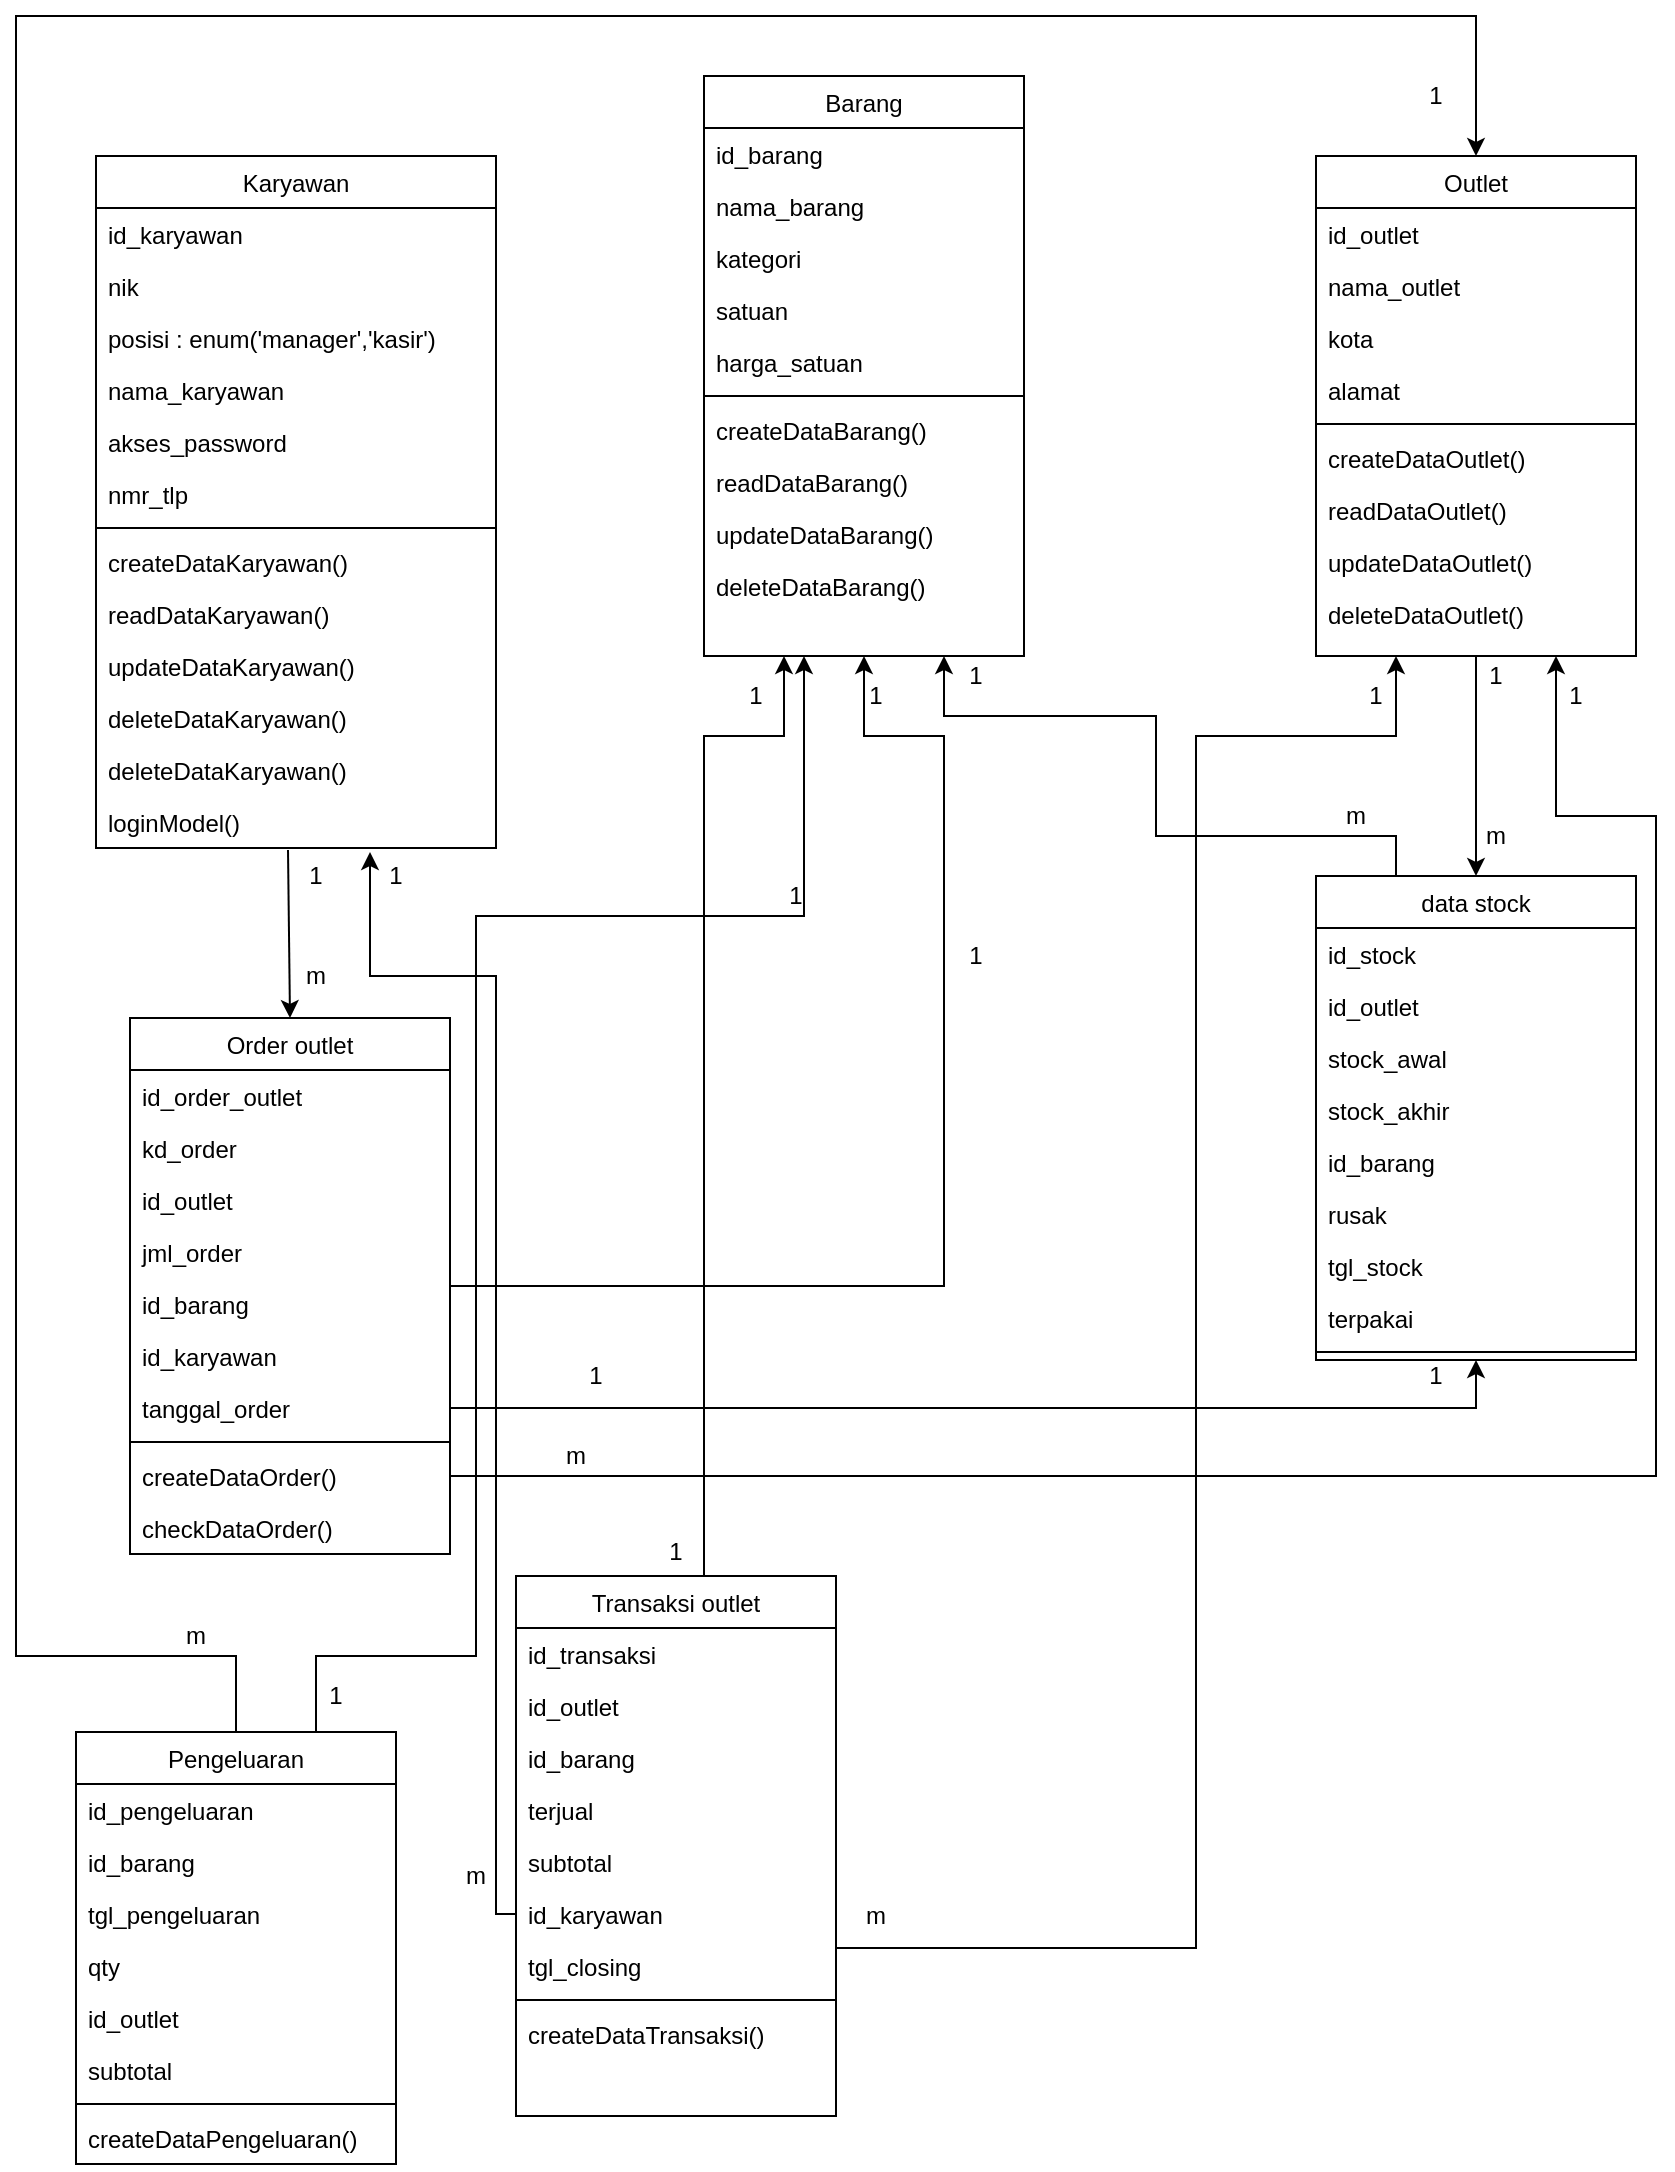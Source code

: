<mxfile version="12.8.5" type="github">
  <diagram id="C5RBs43oDa-KdzZeNtuy" name="Page-1">
    <mxGraphModel dx="1695" dy="1559" grid="1" gridSize="10" guides="1" tooltips="1" connect="1" arrows="1" fold="1" page="1" pageScale="1" pageWidth="827" pageHeight="1169" math="0" shadow="0">
      <root>
        <mxCell id="WIyWlLk6GJQsqaUBKTNV-0" />
        <mxCell id="WIyWlLk6GJQsqaUBKTNV-1" parent="WIyWlLk6GJQsqaUBKTNV-0" />
        <mxCell id="IJOjVhitaZicLHkVx654-0" style="edgeStyle=orthogonalEdgeStyle;rounded=0;orthogonalLoop=1;jettySize=auto;html=1;entryX=0.75;entryY=1;entryDx=0;entryDy=0;exitX=0.25;exitY=0;exitDx=0;exitDy=0;" parent="WIyWlLk6GJQsqaUBKTNV-1" source="zkfFHV4jXpPFQw0GAbJ--17" target="grvFEVyKUdG-fyw-7C89-32" edge="1">
          <mxGeometry relative="1" as="geometry">
            <Array as="points">
              <mxPoint x="680" y="250" />
              <mxPoint x="560" y="250" />
              <mxPoint x="560" y="190" />
              <mxPoint x="454" y="190" />
            </Array>
          </mxGeometry>
        </mxCell>
        <mxCell id="zkfFHV4jXpPFQw0GAbJ--17" value="data stock" style="swimlane;fontStyle=0;align=center;verticalAlign=top;childLayout=stackLayout;horizontal=1;startSize=26;horizontalStack=0;resizeParent=1;resizeLast=0;collapsible=1;marginBottom=0;rounded=0;shadow=0;strokeWidth=1;" parent="WIyWlLk6GJQsqaUBKTNV-1" vertex="1">
          <mxGeometry x="640" y="270" width="160" height="242" as="geometry">
            <mxRectangle x="550" y="140" width="160" height="26" as="alternateBounds" />
          </mxGeometry>
        </mxCell>
        <mxCell id="zkfFHV4jXpPFQw0GAbJ--18" value="id_stock" style="text;align=left;verticalAlign=top;spacingLeft=4;spacingRight=4;overflow=hidden;rotatable=0;points=[[0,0.5],[1,0.5]];portConstraint=eastwest;" parent="zkfFHV4jXpPFQw0GAbJ--17" vertex="1">
          <mxGeometry y="26" width="160" height="26" as="geometry" />
        </mxCell>
        <mxCell id="zkfFHV4jXpPFQw0GAbJ--19" value="id_outlet" style="text;align=left;verticalAlign=top;spacingLeft=4;spacingRight=4;overflow=hidden;rotatable=0;points=[[0,0.5],[1,0.5]];portConstraint=eastwest;rounded=0;shadow=0;html=0;" parent="zkfFHV4jXpPFQw0GAbJ--17" vertex="1">
          <mxGeometry y="52" width="160" height="26" as="geometry" />
        </mxCell>
        <mxCell id="zkfFHV4jXpPFQw0GAbJ--20" value="stock_awal" style="text;align=left;verticalAlign=top;spacingLeft=4;spacingRight=4;overflow=hidden;rotatable=0;points=[[0,0.5],[1,0.5]];portConstraint=eastwest;rounded=0;shadow=0;html=0;" parent="zkfFHV4jXpPFQw0GAbJ--17" vertex="1">
          <mxGeometry y="78" width="160" height="26" as="geometry" />
        </mxCell>
        <mxCell id="zkfFHV4jXpPFQw0GAbJ--21" value="stock_akhir" style="text;align=left;verticalAlign=top;spacingLeft=4;spacingRight=4;overflow=hidden;rotatable=0;points=[[0,0.5],[1,0.5]];portConstraint=eastwest;rounded=0;shadow=0;html=0;" parent="zkfFHV4jXpPFQw0GAbJ--17" vertex="1">
          <mxGeometry y="104" width="160" height="26" as="geometry" />
        </mxCell>
        <mxCell id="YpwsWy3LKXdXCEurPdYx-13" value="id_barang" style="text;align=left;verticalAlign=top;spacingLeft=4;spacingRight=4;overflow=hidden;rotatable=0;points=[[0,0.5],[1,0.5]];portConstraint=eastwest;rounded=0;shadow=0;html=0;" vertex="1" parent="zkfFHV4jXpPFQw0GAbJ--17">
          <mxGeometry y="130" width="160" height="26" as="geometry" />
        </mxCell>
        <mxCell id="zkfFHV4jXpPFQw0GAbJ--22" value="rusak" style="text;align=left;verticalAlign=top;spacingLeft=4;spacingRight=4;overflow=hidden;rotatable=0;points=[[0,0.5],[1,0.5]];portConstraint=eastwest;rounded=0;shadow=0;html=0;" parent="zkfFHV4jXpPFQw0GAbJ--17" vertex="1">
          <mxGeometry y="156" width="160" height="26" as="geometry" />
        </mxCell>
        <mxCell id="YpwsWy3LKXdXCEurPdYx-15" value="tgl_stock" style="text;align=left;verticalAlign=top;spacingLeft=4;spacingRight=4;overflow=hidden;rotatable=0;points=[[0,0.5],[1,0.5]];portConstraint=eastwest;rounded=0;shadow=0;html=0;" vertex="1" parent="zkfFHV4jXpPFQw0GAbJ--17">
          <mxGeometry y="182" width="160" height="26" as="geometry" />
        </mxCell>
        <mxCell id="YpwsWy3LKXdXCEurPdYx-14" value="terpakai" style="text;align=left;verticalAlign=top;spacingLeft=4;spacingRight=4;overflow=hidden;rotatable=0;points=[[0,0.5],[1,0.5]];portConstraint=eastwest;rounded=0;shadow=0;html=0;" vertex="1" parent="zkfFHV4jXpPFQw0GAbJ--17">
          <mxGeometry y="208" width="160" height="26" as="geometry" />
        </mxCell>
        <mxCell id="zkfFHV4jXpPFQw0GAbJ--23" value="" style="line;html=1;strokeWidth=1;align=left;verticalAlign=middle;spacingTop=-1;spacingLeft=3;spacingRight=3;rotatable=0;labelPosition=right;points=[];portConstraint=eastwest;" parent="zkfFHV4jXpPFQw0GAbJ--17" vertex="1">
          <mxGeometry y="234" width="160" height="8" as="geometry" />
        </mxCell>
        <mxCell id="grvFEVyKUdG-fyw-7C89-42" style="edgeStyle=orthogonalEdgeStyle;rounded=0;orthogonalLoop=1;jettySize=auto;html=1;entryX=0.5;entryY=0;entryDx=0;entryDy=0;" parent="WIyWlLk6GJQsqaUBKTNV-1" source="grvFEVyKUdG-fyw-7C89-0" target="zkfFHV4jXpPFQw0GAbJ--17" edge="1">
          <mxGeometry relative="1" as="geometry" />
        </mxCell>
        <mxCell id="grvFEVyKUdG-fyw-7C89-0" value="Outlet" style="swimlane;fontStyle=0;align=center;verticalAlign=top;childLayout=stackLayout;horizontal=1;startSize=26;horizontalStack=0;resizeParent=1;resizeLast=0;collapsible=1;marginBottom=0;rounded=0;shadow=0;strokeWidth=1;" parent="WIyWlLk6GJQsqaUBKTNV-1" vertex="1">
          <mxGeometry x="640" y="-90" width="160" height="250" as="geometry">
            <mxRectangle x="550" y="140" width="160" height="26" as="alternateBounds" />
          </mxGeometry>
        </mxCell>
        <mxCell id="grvFEVyKUdG-fyw-7C89-1" value="id_outlet" style="text;align=left;verticalAlign=top;spacingLeft=4;spacingRight=4;overflow=hidden;rotatable=0;points=[[0,0.5],[1,0.5]];portConstraint=eastwest;" parent="grvFEVyKUdG-fyw-7C89-0" vertex="1">
          <mxGeometry y="26" width="160" height="26" as="geometry" />
        </mxCell>
        <mxCell id="grvFEVyKUdG-fyw-7C89-2" value="nama_outlet" style="text;align=left;verticalAlign=top;spacingLeft=4;spacingRight=4;overflow=hidden;rotatable=0;points=[[0,0.5],[1,0.5]];portConstraint=eastwest;rounded=0;shadow=0;html=0;" parent="grvFEVyKUdG-fyw-7C89-0" vertex="1">
          <mxGeometry y="52" width="160" height="26" as="geometry" />
        </mxCell>
        <mxCell id="grvFEVyKUdG-fyw-7C89-3" value="kota" style="text;align=left;verticalAlign=top;spacingLeft=4;spacingRight=4;overflow=hidden;rotatable=0;points=[[0,0.5],[1,0.5]];portConstraint=eastwest;rounded=0;shadow=0;html=0;" parent="grvFEVyKUdG-fyw-7C89-0" vertex="1">
          <mxGeometry y="78" width="160" height="26" as="geometry" />
        </mxCell>
        <mxCell id="grvFEVyKUdG-fyw-7C89-4" value="alamat" style="text;align=left;verticalAlign=top;spacingLeft=4;spacingRight=4;overflow=hidden;rotatable=0;points=[[0,0.5],[1,0.5]];portConstraint=eastwest;rounded=0;shadow=0;html=0;" parent="grvFEVyKUdG-fyw-7C89-0" vertex="1">
          <mxGeometry y="104" width="160" height="26" as="geometry" />
        </mxCell>
        <mxCell id="grvFEVyKUdG-fyw-7C89-6" value="" style="line;html=1;strokeWidth=1;align=left;verticalAlign=middle;spacingTop=-1;spacingLeft=3;spacingRight=3;rotatable=0;labelPosition=right;points=[];portConstraint=eastwest;" parent="grvFEVyKUdG-fyw-7C89-0" vertex="1">
          <mxGeometry y="130" width="160" height="8" as="geometry" />
        </mxCell>
        <mxCell id="grvFEVyKUdG-fyw-7C89-7" value="createDataOutlet()" style="text;align=left;verticalAlign=top;spacingLeft=4;spacingRight=4;overflow=hidden;rotatable=0;points=[[0,0.5],[1,0.5]];portConstraint=eastwest;" parent="grvFEVyKUdG-fyw-7C89-0" vertex="1">
          <mxGeometry y="138" width="160" height="26" as="geometry" />
        </mxCell>
        <mxCell id="grvFEVyKUdG-fyw-7C89-30" value="readDataOutlet()" style="text;align=left;verticalAlign=top;spacingLeft=4;spacingRight=4;overflow=hidden;rotatable=0;points=[[0,0.5],[1,0.5]];portConstraint=eastwest;" parent="grvFEVyKUdG-fyw-7C89-0" vertex="1">
          <mxGeometry y="164" width="160" height="26" as="geometry" />
        </mxCell>
        <mxCell id="grvFEVyKUdG-fyw-7C89-8" value="updateDataOutlet()" style="text;align=left;verticalAlign=top;spacingLeft=4;spacingRight=4;overflow=hidden;rotatable=0;points=[[0,0.5],[1,0.5]];portConstraint=eastwest;" parent="grvFEVyKUdG-fyw-7C89-0" vertex="1">
          <mxGeometry y="190" width="160" height="26" as="geometry" />
        </mxCell>
        <mxCell id="grvFEVyKUdG-fyw-7C89-31" value="deleteDataOutlet()" style="text;align=left;verticalAlign=top;spacingLeft=4;spacingRight=4;overflow=hidden;rotatable=0;points=[[0,0.5],[1,0.5]];portConstraint=eastwest;" parent="grvFEVyKUdG-fyw-7C89-0" vertex="1">
          <mxGeometry y="216" width="160" height="26" as="geometry" />
        </mxCell>
        <mxCell id="grvFEVyKUdG-fyw-7C89-87" style="edgeStyle=orthogonalEdgeStyle;rounded=0;orthogonalLoop=1;jettySize=auto;html=1;entryX=0.5;entryY=1;entryDx=0;entryDy=0;" parent="WIyWlLk6GJQsqaUBKTNV-1" source="grvFEVyKUdG-fyw-7C89-9" target="grvFEVyKUdG-fyw-7C89-32" edge="1">
          <mxGeometry relative="1" as="geometry">
            <Array as="points">
              <mxPoint x="454" y="200" />
              <mxPoint x="414" y="200" />
            </Array>
          </mxGeometry>
        </mxCell>
        <mxCell id="hx7mSB9TdaIhevS4iaf8-12" style="edgeStyle=orthogonalEdgeStyle;rounded=0;orthogonalLoop=1;jettySize=auto;html=1;entryX=0.75;entryY=1;entryDx=0;entryDy=0;" parent="WIyWlLk6GJQsqaUBKTNV-1" source="grvFEVyKUdG-fyw-7C89-9" target="grvFEVyKUdG-fyw-7C89-0" edge="1">
          <mxGeometry relative="1" as="geometry">
            <Array as="points">
              <mxPoint x="810" y="570" />
              <mxPoint x="810" y="240" />
              <mxPoint x="760" y="240" />
            </Array>
          </mxGeometry>
        </mxCell>
        <mxCell id="grvFEVyKUdG-fyw-7C89-32" value="Barang" style="swimlane;fontStyle=0;align=center;verticalAlign=top;childLayout=stackLayout;horizontal=1;startSize=26;horizontalStack=0;resizeParent=1;resizeLast=0;collapsible=1;marginBottom=0;rounded=0;shadow=0;strokeWidth=1;" parent="WIyWlLk6GJQsqaUBKTNV-1" vertex="1">
          <mxGeometry x="334" y="-130" width="160" height="290" as="geometry">
            <mxRectangle x="550" y="140" width="160" height="26" as="alternateBounds" />
          </mxGeometry>
        </mxCell>
        <mxCell id="grvFEVyKUdG-fyw-7C89-33" value="id_barang" style="text;align=left;verticalAlign=top;spacingLeft=4;spacingRight=4;overflow=hidden;rotatable=0;points=[[0,0.5],[1,0.5]];portConstraint=eastwest;" parent="grvFEVyKUdG-fyw-7C89-32" vertex="1">
          <mxGeometry y="26" width="160" height="26" as="geometry" />
        </mxCell>
        <mxCell id="grvFEVyKUdG-fyw-7C89-34" value="nama_barang" style="text;align=left;verticalAlign=top;spacingLeft=4;spacingRight=4;overflow=hidden;rotatable=0;points=[[0,0.5],[1,0.5]];portConstraint=eastwest;rounded=0;shadow=0;html=0;" parent="grvFEVyKUdG-fyw-7C89-32" vertex="1">
          <mxGeometry y="52" width="160" height="26" as="geometry" />
        </mxCell>
        <mxCell id="grvFEVyKUdG-fyw-7C89-35" value="kategori" style="text;align=left;verticalAlign=top;spacingLeft=4;spacingRight=4;overflow=hidden;rotatable=0;points=[[0,0.5],[1,0.5]];portConstraint=eastwest;rounded=0;shadow=0;html=0;" parent="grvFEVyKUdG-fyw-7C89-32" vertex="1">
          <mxGeometry y="78" width="160" height="26" as="geometry" />
        </mxCell>
        <mxCell id="YpwsWy3LKXdXCEurPdYx-0" value="satuan" style="text;align=left;verticalAlign=top;spacingLeft=4;spacingRight=4;overflow=hidden;rotatable=0;points=[[0,0.5],[1,0.5]];portConstraint=eastwest;rounded=0;shadow=0;html=0;" vertex="1" parent="grvFEVyKUdG-fyw-7C89-32">
          <mxGeometry y="104" width="160" height="26" as="geometry" />
        </mxCell>
        <mxCell id="grvFEVyKUdG-fyw-7C89-36" value="harga_satuan" style="text;align=left;verticalAlign=top;spacingLeft=4;spacingRight=4;overflow=hidden;rotatable=0;points=[[0,0.5],[1,0.5]];portConstraint=eastwest;rounded=0;shadow=0;html=0;" parent="grvFEVyKUdG-fyw-7C89-32" vertex="1">
          <mxGeometry y="130" width="160" height="26" as="geometry" />
        </mxCell>
        <mxCell id="grvFEVyKUdG-fyw-7C89-37" value="" style="line;html=1;strokeWidth=1;align=left;verticalAlign=middle;spacingTop=-1;spacingLeft=3;spacingRight=3;rotatable=0;labelPosition=right;points=[];portConstraint=eastwest;" parent="grvFEVyKUdG-fyw-7C89-32" vertex="1">
          <mxGeometry y="156" width="160" height="8" as="geometry" />
        </mxCell>
        <mxCell id="grvFEVyKUdG-fyw-7C89-38" value="createDataBarang()" style="text;align=left;verticalAlign=top;spacingLeft=4;spacingRight=4;overflow=hidden;rotatable=0;points=[[0,0.5],[1,0.5]];portConstraint=eastwest;" parent="grvFEVyKUdG-fyw-7C89-32" vertex="1">
          <mxGeometry y="164" width="160" height="26" as="geometry" />
        </mxCell>
        <mxCell id="grvFEVyKUdG-fyw-7C89-39" value="readDataBarang()" style="text;align=left;verticalAlign=top;spacingLeft=4;spacingRight=4;overflow=hidden;rotatable=0;points=[[0,0.5],[1,0.5]];portConstraint=eastwest;" parent="grvFEVyKUdG-fyw-7C89-32" vertex="1">
          <mxGeometry y="190" width="160" height="26" as="geometry" />
        </mxCell>
        <mxCell id="grvFEVyKUdG-fyw-7C89-40" value="updateDataBarang()" style="text;align=left;verticalAlign=top;spacingLeft=4;spacingRight=4;overflow=hidden;rotatable=0;points=[[0,0.5],[1,0.5]];portConstraint=eastwest;" parent="grvFEVyKUdG-fyw-7C89-32" vertex="1">
          <mxGeometry y="216" width="160" height="26" as="geometry" />
        </mxCell>
        <mxCell id="grvFEVyKUdG-fyw-7C89-41" value="deleteDataBarang()" style="text;align=left;verticalAlign=top;spacingLeft=4;spacingRight=4;overflow=hidden;rotatable=0;points=[[0,0.5],[1,0.5]];portConstraint=eastwest;" parent="grvFEVyKUdG-fyw-7C89-32" vertex="1">
          <mxGeometry y="242" width="160" height="26" as="geometry" />
        </mxCell>
        <mxCell id="grvFEVyKUdG-fyw-7C89-72" style="edgeStyle=orthogonalEdgeStyle;rounded=0;orthogonalLoop=1;jettySize=auto;html=1;entryX=0.25;entryY=1;entryDx=0;entryDy=0;" parent="WIyWlLk6GJQsqaUBKTNV-1" source="grvFEVyKUdG-fyw-7C89-43" target="grvFEVyKUdG-fyw-7C89-32" edge="1">
          <mxGeometry relative="1" as="geometry">
            <Array as="points">
              <mxPoint x="334" y="200" />
              <mxPoint x="374" y="200" />
            </Array>
          </mxGeometry>
        </mxCell>
        <mxCell id="grvFEVyKUdG-fyw-7C89-73" style="edgeStyle=orthogonalEdgeStyle;rounded=0;orthogonalLoop=1;jettySize=auto;html=1;entryX=0.25;entryY=1;entryDx=0;entryDy=0;" parent="WIyWlLk6GJQsqaUBKTNV-1" source="grvFEVyKUdG-fyw-7C89-43" target="grvFEVyKUdG-fyw-7C89-0" edge="1">
          <mxGeometry relative="1" as="geometry">
            <Array as="points">
              <mxPoint x="580" y="806" />
              <mxPoint x="580" y="200" />
              <mxPoint x="680" y="200" />
            </Array>
          </mxGeometry>
        </mxCell>
        <mxCell id="grvFEVyKUdG-fyw-7C89-43" value="Transaksi outlet" style="swimlane;fontStyle=0;align=center;verticalAlign=top;childLayout=stackLayout;horizontal=1;startSize=26;horizontalStack=0;resizeParent=1;resizeLast=0;collapsible=1;marginBottom=0;rounded=0;shadow=0;strokeWidth=1;" parent="WIyWlLk6GJQsqaUBKTNV-1" vertex="1">
          <mxGeometry x="240" y="620" width="160" height="270" as="geometry">
            <mxRectangle x="550" y="140" width="160" height="26" as="alternateBounds" />
          </mxGeometry>
        </mxCell>
        <mxCell id="grvFEVyKUdG-fyw-7C89-44" value="id_transaksi" style="text;align=left;verticalAlign=top;spacingLeft=4;spacingRight=4;overflow=hidden;rotatable=0;points=[[0,0.5],[1,0.5]];portConstraint=eastwest;" parent="grvFEVyKUdG-fyw-7C89-43" vertex="1">
          <mxGeometry y="26" width="160" height="26" as="geometry" />
        </mxCell>
        <mxCell id="grvFEVyKUdG-fyw-7C89-45" value="id_outlet" style="text;align=left;verticalAlign=top;spacingLeft=4;spacingRight=4;overflow=hidden;rotatable=0;points=[[0,0.5],[1,0.5]];portConstraint=eastwest;rounded=0;shadow=0;html=0;" parent="grvFEVyKUdG-fyw-7C89-43" vertex="1">
          <mxGeometry y="52" width="160" height="26" as="geometry" />
        </mxCell>
        <mxCell id="grvFEVyKUdG-fyw-7C89-53" value="id_barang" style="text;align=left;verticalAlign=top;spacingLeft=4;spacingRight=4;overflow=hidden;rotatable=0;points=[[0,0.5],[1,0.5]];portConstraint=eastwest;rounded=0;shadow=0;html=0;" parent="grvFEVyKUdG-fyw-7C89-43" vertex="1">
          <mxGeometry y="78" width="160" height="26" as="geometry" />
        </mxCell>
        <mxCell id="grvFEVyKUdG-fyw-7C89-54" value="terjual" style="text;align=left;verticalAlign=top;spacingLeft=4;spacingRight=4;overflow=hidden;rotatable=0;points=[[0,0.5],[1,0.5]];portConstraint=eastwest;rounded=0;shadow=0;html=0;" parent="grvFEVyKUdG-fyw-7C89-43" vertex="1">
          <mxGeometry y="104" width="160" height="26" as="geometry" />
        </mxCell>
        <mxCell id="grvFEVyKUdG-fyw-7C89-57" value="subtotal" style="text;align=left;verticalAlign=top;spacingLeft=4;spacingRight=4;overflow=hidden;rotatable=0;points=[[0,0.5],[1,0.5]];portConstraint=eastwest;rounded=0;shadow=0;html=0;" parent="grvFEVyKUdG-fyw-7C89-43" vertex="1">
          <mxGeometry y="130" width="160" height="26" as="geometry" />
        </mxCell>
        <mxCell id="YpwsWy3LKXdXCEurPdYx-5" value="id_karyawan" style="text;align=left;verticalAlign=top;spacingLeft=4;spacingRight=4;overflow=hidden;rotatable=0;points=[[0,0.5],[1,0.5]];portConstraint=eastwest;rounded=0;shadow=0;html=0;" vertex="1" parent="grvFEVyKUdG-fyw-7C89-43">
          <mxGeometry y="156" width="160" height="26" as="geometry" />
        </mxCell>
        <mxCell id="grvFEVyKUdG-fyw-7C89-55" value="tgl_closing" style="text;align=left;verticalAlign=top;spacingLeft=4;spacingRight=4;overflow=hidden;rotatable=0;points=[[0,0.5],[1,0.5]];portConstraint=eastwest;rounded=0;shadow=0;html=0;" parent="grvFEVyKUdG-fyw-7C89-43" vertex="1">
          <mxGeometry y="182" width="160" height="26" as="geometry" />
        </mxCell>
        <mxCell id="grvFEVyKUdG-fyw-7C89-48" value="" style="line;html=1;strokeWidth=1;align=left;verticalAlign=middle;spacingTop=-1;spacingLeft=3;spacingRight=3;rotatable=0;labelPosition=right;points=[];portConstraint=eastwest;" parent="grvFEVyKUdG-fyw-7C89-43" vertex="1">
          <mxGeometry y="208" width="160" height="8" as="geometry" />
        </mxCell>
        <mxCell id="grvFEVyKUdG-fyw-7C89-49" value="createDataTransaksi()" style="text;align=left;verticalAlign=top;spacingLeft=4;spacingRight=4;overflow=hidden;rotatable=0;points=[[0,0.5],[1,0.5]];portConstraint=eastwest;" parent="grvFEVyKUdG-fyw-7C89-43" vertex="1">
          <mxGeometry y="216" width="160" height="26" as="geometry" />
        </mxCell>
        <mxCell id="grvFEVyKUdG-fyw-7C89-86" style="rounded=0;orthogonalLoop=1;jettySize=auto;html=1;exitX=0.49;exitY=1.038;exitDx=0;exitDy=0;exitPerimeter=0;entryX=0.5;entryY=0;entryDx=0;entryDy=0;" parent="WIyWlLk6GJQsqaUBKTNV-1" edge="1">
          <mxGeometry relative="1" as="geometry">
            <mxPoint x="127" y="341" as="targetPoint" />
            <mxPoint x="126" y="256.988" as="sourcePoint" />
          </mxGeometry>
        </mxCell>
        <mxCell id="grvFEVyKUdG-fyw-7C89-58" value="Karyawan" style="swimlane;fontStyle=0;align=center;verticalAlign=top;childLayout=stackLayout;horizontal=1;startSize=26;horizontalStack=0;resizeParent=1;resizeLast=0;collapsible=1;marginBottom=0;rounded=0;shadow=0;strokeWidth=1;" parent="WIyWlLk6GJQsqaUBKTNV-1" vertex="1">
          <mxGeometry x="30" y="-90" width="200" height="346" as="geometry">
            <mxRectangle x="550" y="140" width="160" height="26" as="alternateBounds" />
          </mxGeometry>
        </mxCell>
        <mxCell id="grvFEVyKUdG-fyw-7C89-59" value="id_karyawan" style="text;align=left;verticalAlign=top;spacingLeft=4;spacingRight=4;overflow=hidden;rotatable=0;points=[[0,0.5],[1,0.5]];portConstraint=eastwest;" parent="grvFEVyKUdG-fyw-7C89-58" vertex="1">
          <mxGeometry y="26" width="200" height="26" as="geometry" />
        </mxCell>
        <mxCell id="grvFEVyKUdG-fyw-7C89-60" value="nik" style="text;align=left;verticalAlign=top;spacingLeft=4;spacingRight=4;overflow=hidden;rotatable=0;points=[[0,0.5],[1,0.5]];portConstraint=eastwest;rounded=0;shadow=0;html=0;" parent="grvFEVyKUdG-fyw-7C89-58" vertex="1">
          <mxGeometry y="52" width="200" height="26" as="geometry" />
        </mxCell>
        <mxCell id="grvFEVyKUdG-fyw-7C89-61" value="posisi : enum(&#39;manager&#39;,&#39;kasir&#39;)" style="text;align=left;verticalAlign=top;spacingLeft=4;spacingRight=4;overflow=hidden;rotatable=0;points=[[0,0.5],[1,0.5]];portConstraint=eastwest;rounded=0;shadow=0;html=0;" parent="grvFEVyKUdG-fyw-7C89-58" vertex="1">
          <mxGeometry y="78" width="200" height="26" as="geometry" />
        </mxCell>
        <mxCell id="grvFEVyKUdG-fyw-7C89-69" value="nama_karyawan" style="text;align=left;verticalAlign=top;spacingLeft=4;spacingRight=4;overflow=hidden;rotatable=0;points=[[0,0.5],[1,0.5]];portConstraint=eastwest;rounded=0;shadow=0;html=0;" parent="grvFEVyKUdG-fyw-7C89-58" vertex="1">
          <mxGeometry y="104" width="200" height="26" as="geometry" />
        </mxCell>
        <mxCell id="grvFEVyKUdG-fyw-7C89-68" value="akses_password" style="text;align=left;verticalAlign=top;spacingLeft=4;spacingRight=4;overflow=hidden;rotatable=0;points=[[0,0.5],[1,0.5]];portConstraint=eastwest;rounded=0;shadow=0;html=0;" parent="grvFEVyKUdG-fyw-7C89-58" vertex="1">
          <mxGeometry y="130" width="200" height="26" as="geometry" />
        </mxCell>
        <mxCell id="grvFEVyKUdG-fyw-7C89-62" value="nmr_tlp" style="text;align=left;verticalAlign=top;spacingLeft=4;spacingRight=4;overflow=hidden;rotatable=0;points=[[0,0.5],[1,0.5]];portConstraint=eastwest;rounded=0;shadow=0;html=0;" parent="grvFEVyKUdG-fyw-7C89-58" vertex="1">
          <mxGeometry y="156" width="200" height="26" as="geometry" />
        </mxCell>
        <mxCell id="grvFEVyKUdG-fyw-7C89-63" value="" style="line;html=1;strokeWidth=1;align=left;verticalAlign=middle;spacingTop=-1;spacingLeft=3;spacingRight=3;rotatable=0;labelPosition=right;points=[];portConstraint=eastwest;" parent="grvFEVyKUdG-fyw-7C89-58" vertex="1">
          <mxGeometry y="182" width="200" height="8" as="geometry" />
        </mxCell>
        <mxCell id="grvFEVyKUdG-fyw-7C89-64" value="createDataKaryawan()" style="text;align=left;verticalAlign=top;spacingLeft=4;spacingRight=4;overflow=hidden;rotatable=0;points=[[0,0.5],[1,0.5]];portConstraint=eastwest;" parent="grvFEVyKUdG-fyw-7C89-58" vertex="1">
          <mxGeometry y="190" width="200" height="26" as="geometry" />
        </mxCell>
        <mxCell id="grvFEVyKUdG-fyw-7C89-65" value="readDataKaryawan()" style="text;align=left;verticalAlign=top;spacingLeft=4;spacingRight=4;overflow=hidden;rotatable=0;points=[[0,0.5],[1,0.5]];portConstraint=eastwest;" parent="grvFEVyKUdG-fyw-7C89-58" vertex="1">
          <mxGeometry y="216" width="200" height="26" as="geometry" />
        </mxCell>
        <mxCell id="grvFEVyKUdG-fyw-7C89-66" value="updateDataKaryawan()" style="text;align=left;verticalAlign=top;spacingLeft=4;spacingRight=4;overflow=hidden;rotatable=0;points=[[0,0.5],[1,0.5]];portConstraint=eastwest;" parent="grvFEVyKUdG-fyw-7C89-58" vertex="1">
          <mxGeometry y="242" width="200" height="26" as="geometry" />
        </mxCell>
        <mxCell id="grvFEVyKUdG-fyw-7C89-70" value="deleteDataKaryawan()" style="text;align=left;verticalAlign=top;spacingLeft=4;spacingRight=4;overflow=hidden;rotatable=0;points=[[0,0.5],[1,0.5]];portConstraint=eastwest;" parent="grvFEVyKUdG-fyw-7C89-58" vertex="1">
          <mxGeometry y="268" width="200" height="26" as="geometry" />
        </mxCell>
        <mxCell id="grvFEVyKUdG-fyw-7C89-71" value="deleteDataKaryawan()" style="text;align=left;verticalAlign=top;spacingLeft=4;spacingRight=4;overflow=hidden;rotatable=0;points=[[0,0.5],[1,0.5]];portConstraint=eastwest;" parent="grvFEVyKUdG-fyw-7C89-58" vertex="1">
          <mxGeometry y="294" width="200" height="26" as="geometry" />
        </mxCell>
        <mxCell id="grvFEVyKUdG-fyw-7C89-67" value="loginModel()" style="text;align=left;verticalAlign=top;spacingLeft=4;spacingRight=4;overflow=hidden;rotatable=0;points=[[0,0.5],[1,0.5]];portConstraint=eastwest;" parent="grvFEVyKUdG-fyw-7C89-58" vertex="1">
          <mxGeometry y="320" width="200" height="26" as="geometry" />
        </mxCell>
        <mxCell id="grvFEVyKUdG-fyw-7C89-85" style="edgeStyle=orthogonalEdgeStyle;rounded=0;orthogonalLoop=1;jettySize=auto;html=1;entryX=0.5;entryY=0;entryDx=0;entryDy=0;exitX=0.5;exitY=0;exitDx=0;exitDy=0;endArrow=none;endFill=0;startArrow=classic;startFill=1;" parent="WIyWlLk6GJQsqaUBKTNV-1" source="grvFEVyKUdG-fyw-7C89-0" target="grvFEVyKUdG-fyw-7C89-74" edge="1">
          <mxGeometry relative="1" as="geometry">
            <mxPoint x="130" y="625" as="sourcePoint" />
            <Array as="points">
              <mxPoint x="720" y="-160" />
              <mxPoint x="-10" y="-160" />
              <mxPoint x="-10" y="660" />
              <mxPoint x="100" y="660" />
            </Array>
          </mxGeometry>
        </mxCell>
        <mxCell id="grvFEVyKUdG-fyw-7C89-74" value="Pengeluaran" style="swimlane;fontStyle=0;align=center;verticalAlign=top;childLayout=stackLayout;horizontal=1;startSize=26;horizontalStack=0;resizeParent=1;resizeLast=0;collapsible=1;marginBottom=0;rounded=0;shadow=0;strokeWidth=1;" parent="WIyWlLk6GJQsqaUBKTNV-1" vertex="1">
          <mxGeometry x="20" y="698" width="160" height="216" as="geometry">
            <mxRectangle x="130" y="380" width="160" height="26" as="alternateBounds" />
          </mxGeometry>
        </mxCell>
        <mxCell id="grvFEVyKUdG-fyw-7C89-75" value="id_pengeluaran" style="text;align=left;verticalAlign=top;spacingLeft=4;spacingRight=4;overflow=hidden;rotatable=0;points=[[0,0.5],[1,0.5]];portConstraint=eastwest;" parent="grvFEVyKUdG-fyw-7C89-74" vertex="1">
          <mxGeometry y="26" width="160" height="26" as="geometry" />
        </mxCell>
        <mxCell id="grvFEVyKUdG-fyw-7C89-76" value="id_barang" style="text;align=left;verticalAlign=top;spacingLeft=4;spacingRight=4;overflow=hidden;rotatable=0;points=[[0,0.5],[1,0.5]];portConstraint=eastwest;" parent="grvFEVyKUdG-fyw-7C89-74" vertex="1">
          <mxGeometry y="52" width="160" height="26" as="geometry" />
        </mxCell>
        <mxCell id="grvFEVyKUdG-fyw-7C89-77" value="tgl_pengeluaran" style="text;align=left;verticalAlign=top;spacingLeft=4;spacingRight=4;overflow=hidden;rotatable=0;points=[[0,0.5],[1,0.5]];portConstraint=eastwest;" parent="grvFEVyKUdG-fyw-7C89-74" vertex="1">
          <mxGeometry y="78" width="160" height="26" as="geometry" />
        </mxCell>
        <mxCell id="grvFEVyKUdG-fyw-7C89-78" value="qty" style="text;align=left;verticalAlign=top;spacingLeft=4;spacingRight=4;overflow=hidden;rotatable=0;points=[[0,0.5],[1,0.5]];portConstraint=eastwest;" parent="grvFEVyKUdG-fyw-7C89-74" vertex="1">
          <mxGeometry y="104" width="160" height="26" as="geometry" />
        </mxCell>
        <mxCell id="YpwsWy3LKXdXCEurPdYx-1" value="id_outlet" style="text;align=left;verticalAlign=top;spacingLeft=4;spacingRight=4;overflow=hidden;rotatable=0;points=[[0,0.5],[1,0.5]];portConstraint=eastwest;" vertex="1" parent="grvFEVyKUdG-fyw-7C89-74">
          <mxGeometry y="130" width="160" height="26" as="geometry" />
        </mxCell>
        <mxCell id="grvFEVyKUdG-fyw-7C89-79" value="subtotal" style="text;align=left;verticalAlign=top;spacingLeft=4;spacingRight=4;overflow=hidden;rotatable=0;points=[[0,0.5],[1,0.5]];portConstraint=eastwest;" parent="grvFEVyKUdG-fyw-7C89-74" vertex="1">
          <mxGeometry y="156" width="160" height="26" as="geometry" />
        </mxCell>
        <mxCell id="grvFEVyKUdG-fyw-7C89-82" value="" style="line;html=1;strokeWidth=1;align=left;verticalAlign=middle;spacingTop=-1;spacingLeft=3;spacingRight=3;rotatable=0;labelPosition=right;points=[];portConstraint=eastwest;" parent="grvFEVyKUdG-fyw-7C89-74" vertex="1">
          <mxGeometry y="182" width="160" height="8" as="geometry" />
        </mxCell>
        <mxCell id="grvFEVyKUdG-fyw-7C89-83" value="createDataPengeluaran()" style="text;align=left;verticalAlign=top;spacingLeft=4;spacingRight=4;overflow=hidden;rotatable=0;points=[[0,0.5],[1,0.5]];portConstraint=eastwest;fontStyle=0" parent="grvFEVyKUdG-fyw-7C89-74" vertex="1">
          <mxGeometry y="190" width="160" height="26" as="geometry" />
        </mxCell>
        <mxCell id="hx7mSB9TdaIhevS4iaf8-0" value="1" style="text;html=1;strokeColor=none;fillColor=none;align=center;verticalAlign=middle;whiteSpace=wrap;rounded=0;" parent="WIyWlLk6GJQsqaUBKTNV-1" vertex="1">
          <mxGeometry x="680" y="-130" width="40" height="20" as="geometry" />
        </mxCell>
        <mxCell id="hx7mSB9TdaIhevS4iaf8-1" value="m" style="text;html=1;strokeColor=none;fillColor=none;align=center;verticalAlign=middle;whiteSpace=wrap;rounded=0;" parent="WIyWlLk6GJQsqaUBKTNV-1" vertex="1">
          <mxGeometry x="60" y="640" width="40" height="20" as="geometry" />
        </mxCell>
        <mxCell id="hx7mSB9TdaIhevS4iaf8-2" value="1" style="text;html=1;strokeColor=none;fillColor=none;align=center;verticalAlign=middle;whiteSpace=wrap;rounded=0;" parent="WIyWlLk6GJQsqaUBKTNV-1" vertex="1">
          <mxGeometry x="300" y="598" width="40" height="20" as="geometry" />
        </mxCell>
        <mxCell id="hx7mSB9TdaIhevS4iaf8-3" value="1" style="text;html=1;strokeColor=none;fillColor=none;align=center;verticalAlign=middle;whiteSpace=wrap;rounded=0;" parent="WIyWlLk6GJQsqaUBKTNV-1" vertex="1">
          <mxGeometry x="340" y="170" width="40" height="20" as="geometry" />
        </mxCell>
        <mxCell id="hx7mSB9TdaIhevS4iaf8-4" value="1" style="text;html=1;strokeColor=none;fillColor=none;align=center;verticalAlign=middle;whiteSpace=wrap;rounded=0;" parent="WIyWlLk6GJQsqaUBKTNV-1" vertex="1">
          <mxGeometry x="120" y="260" width="40" height="20" as="geometry" />
        </mxCell>
        <mxCell id="hx7mSB9TdaIhevS4iaf8-5" value="m" style="text;html=1;strokeColor=none;fillColor=none;align=center;verticalAlign=middle;whiteSpace=wrap;rounded=0;" parent="WIyWlLk6GJQsqaUBKTNV-1" vertex="1">
          <mxGeometry x="120" y="310" width="40" height="20" as="geometry" />
        </mxCell>
        <mxCell id="hx7mSB9TdaIhevS4iaf8-6" value="1" style="text;html=1;strokeColor=none;fillColor=none;align=center;verticalAlign=middle;whiteSpace=wrap;rounded=0;" parent="WIyWlLk6GJQsqaUBKTNV-1" vertex="1">
          <mxGeometry x="450" y="300" width="40" height="20" as="geometry" />
        </mxCell>
        <mxCell id="hx7mSB9TdaIhevS4iaf8-7" value="1" style="text;html=1;strokeColor=none;fillColor=none;align=center;verticalAlign=middle;whiteSpace=wrap;rounded=0;" parent="WIyWlLk6GJQsqaUBKTNV-1" vertex="1">
          <mxGeometry x="400" y="170" width="40" height="20" as="geometry" />
        </mxCell>
        <mxCell id="hx7mSB9TdaIhevS4iaf8-8" value="1" style="text;html=1;strokeColor=none;fillColor=none;align=center;verticalAlign=middle;whiteSpace=wrap;rounded=0;" parent="WIyWlLk6GJQsqaUBKTNV-1" vertex="1">
          <mxGeometry x="450" y="160" width="40" height="20" as="geometry" />
        </mxCell>
        <mxCell id="hx7mSB9TdaIhevS4iaf8-9" value="m" style="text;html=1;strokeColor=none;fillColor=none;align=center;verticalAlign=middle;whiteSpace=wrap;rounded=0;" parent="WIyWlLk6GJQsqaUBKTNV-1" vertex="1">
          <mxGeometry x="640" y="230" width="40" height="20" as="geometry" />
        </mxCell>
        <mxCell id="hx7mSB9TdaIhevS4iaf8-10" value="1" style="text;html=1;strokeColor=none;fillColor=none;align=center;verticalAlign=middle;whiteSpace=wrap;rounded=0;" parent="WIyWlLk6GJQsqaUBKTNV-1" vertex="1">
          <mxGeometry x="650" y="170" width="40" height="20" as="geometry" />
        </mxCell>
        <mxCell id="hx7mSB9TdaIhevS4iaf8-11" value="m" style="text;html=1;strokeColor=none;fillColor=none;align=center;verticalAlign=middle;whiteSpace=wrap;rounded=0;" parent="WIyWlLk6GJQsqaUBKTNV-1" vertex="1">
          <mxGeometry x="400" y="780" width="40" height="20" as="geometry" />
        </mxCell>
        <mxCell id="hx7mSB9TdaIhevS4iaf8-13" value="1" style="text;html=1;strokeColor=none;fillColor=none;align=center;verticalAlign=middle;whiteSpace=wrap;rounded=0;" parent="WIyWlLk6GJQsqaUBKTNV-1" vertex="1">
          <mxGeometry x="750" y="170" width="40" height="20" as="geometry" />
        </mxCell>
        <mxCell id="hx7mSB9TdaIhevS4iaf8-14" value="m" style="text;html=1;strokeColor=none;fillColor=none;align=center;verticalAlign=middle;whiteSpace=wrap;rounded=0;" parent="WIyWlLk6GJQsqaUBKTNV-1" vertex="1">
          <mxGeometry x="250" y="550" width="40" height="20" as="geometry" />
        </mxCell>
        <mxCell id="hx7mSB9TdaIhevS4iaf8-15" value="m" style="text;html=1;strokeColor=none;fillColor=none;align=center;verticalAlign=middle;whiteSpace=wrap;rounded=0;" parent="WIyWlLk6GJQsqaUBKTNV-1" vertex="1">
          <mxGeometry x="710" y="240" width="40" height="20" as="geometry" />
        </mxCell>
        <mxCell id="hx7mSB9TdaIhevS4iaf8-16" value="1" style="text;html=1;strokeColor=none;fillColor=none;align=center;verticalAlign=middle;whiteSpace=wrap;rounded=0;" parent="WIyWlLk6GJQsqaUBKTNV-1" vertex="1">
          <mxGeometry x="710" y="160" width="40" height="20" as="geometry" />
        </mxCell>
        <mxCell id="grvFEVyKUdG-fyw-7C89-9" value="Order outlet" style="swimlane;fontStyle=0;align=center;verticalAlign=top;childLayout=stackLayout;horizontal=1;startSize=26;horizontalStack=0;resizeParent=1;resizeLast=0;collapsible=1;marginBottom=0;rounded=0;shadow=0;strokeWidth=1;" parent="WIyWlLk6GJQsqaUBKTNV-1" vertex="1">
          <mxGeometry x="47" y="341" width="160" height="268" as="geometry">
            <mxRectangle x="130" y="380" width="160" height="26" as="alternateBounds" />
          </mxGeometry>
        </mxCell>
        <mxCell id="grvFEVyKUdG-fyw-7C89-10" value="id_order_outlet" style="text;align=left;verticalAlign=top;spacingLeft=4;spacingRight=4;overflow=hidden;rotatable=0;points=[[0,0.5],[1,0.5]];portConstraint=eastwest;" parent="grvFEVyKUdG-fyw-7C89-9" vertex="1">
          <mxGeometry y="26" width="160" height="26" as="geometry" />
        </mxCell>
        <mxCell id="grvFEVyKUdG-fyw-7C89-28" value="kd_order" style="text;align=left;verticalAlign=top;spacingLeft=4;spacingRight=4;overflow=hidden;rotatable=0;points=[[0,0.5],[1,0.5]];portConstraint=eastwest;" parent="grvFEVyKUdG-fyw-7C89-9" vertex="1">
          <mxGeometry y="52" width="160" height="26" as="geometry" />
        </mxCell>
        <mxCell id="grvFEVyKUdG-fyw-7C89-24" value="id_outlet" style="text;align=left;verticalAlign=top;spacingLeft=4;spacingRight=4;overflow=hidden;rotatable=0;points=[[0,0.5],[1,0.5]];portConstraint=eastwest;" parent="grvFEVyKUdG-fyw-7C89-9" vertex="1">
          <mxGeometry y="78" width="160" height="26" as="geometry" />
        </mxCell>
        <mxCell id="grvFEVyKUdG-fyw-7C89-25" value="jml_order" style="text;align=left;verticalAlign=top;spacingLeft=4;spacingRight=4;overflow=hidden;rotatable=0;points=[[0,0.5],[1,0.5]];portConstraint=eastwest;" parent="grvFEVyKUdG-fyw-7C89-9" vertex="1">
          <mxGeometry y="104" width="160" height="26" as="geometry" />
        </mxCell>
        <mxCell id="grvFEVyKUdG-fyw-7C89-27" value="id_barang" style="text;align=left;verticalAlign=top;spacingLeft=4;spacingRight=4;overflow=hidden;rotatable=0;points=[[0,0.5],[1,0.5]];portConstraint=eastwest;" parent="grvFEVyKUdG-fyw-7C89-9" vertex="1">
          <mxGeometry y="130" width="160" height="26" as="geometry" />
        </mxCell>
        <mxCell id="grvFEVyKUdG-fyw-7C89-26" value="id_karyawan" style="text;align=left;verticalAlign=top;spacingLeft=4;spacingRight=4;overflow=hidden;rotatable=0;points=[[0,0.5],[1,0.5]];portConstraint=eastwest;" parent="grvFEVyKUdG-fyw-7C89-9" vertex="1">
          <mxGeometry y="156" width="160" height="26" as="geometry" />
        </mxCell>
        <mxCell id="grvFEVyKUdG-fyw-7C89-11" value="tanggal_order" style="text;align=left;verticalAlign=top;spacingLeft=4;spacingRight=4;overflow=hidden;rotatable=0;points=[[0,0.5],[1,0.5]];portConstraint=eastwest;rounded=0;shadow=0;html=0;" parent="grvFEVyKUdG-fyw-7C89-9" vertex="1">
          <mxGeometry y="182" width="160" height="26" as="geometry" />
        </mxCell>
        <mxCell id="grvFEVyKUdG-fyw-7C89-12" value="" style="line;html=1;strokeWidth=1;align=left;verticalAlign=middle;spacingTop=-1;spacingLeft=3;spacingRight=3;rotatable=0;labelPosition=right;points=[];portConstraint=eastwest;" parent="grvFEVyKUdG-fyw-7C89-9" vertex="1">
          <mxGeometry y="208" width="160" height="8" as="geometry" />
        </mxCell>
        <mxCell id="hx7mSB9TdaIhevS4iaf8-18" value="createDataOrder()" style="text;align=left;verticalAlign=top;spacingLeft=4;spacingRight=4;overflow=hidden;rotatable=0;points=[[0,0.5],[1,0.5]];portConstraint=eastwest;" parent="grvFEVyKUdG-fyw-7C89-9" vertex="1">
          <mxGeometry y="216" width="160" height="26" as="geometry" />
        </mxCell>
        <mxCell id="YpwsWy3LKXdXCEurPdYx-12" value="checkDataOrder()" style="text;align=left;verticalAlign=top;spacingLeft=4;spacingRight=4;overflow=hidden;rotatable=0;points=[[0,0.5],[1,0.5]];portConstraint=eastwest;" vertex="1" parent="grvFEVyKUdG-fyw-7C89-9">
          <mxGeometry y="242" width="160" height="26" as="geometry" />
        </mxCell>
        <mxCell id="YpwsWy3LKXdXCEurPdYx-2" style="edgeStyle=orthogonalEdgeStyle;rounded=0;orthogonalLoop=1;jettySize=auto;html=1;exitX=0.75;exitY=0;exitDx=0;exitDy=0;" edge="1" parent="WIyWlLk6GJQsqaUBKTNV-1" source="grvFEVyKUdG-fyw-7C89-74">
          <mxGeometry relative="1" as="geometry">
            <Array as="points">
              <mxPoint x="140" y="660" />
              <mxPoint x="220" y="660" />
              <mxPoint x="220" y="290" />
              <mxPoint x="384" y="290" />
            </Array>
            <mxPoint x="344" y="630" as="sourcePoint" />
            <mxPoint x="384" y="160" as="targetPoint" />
          </mxGeometry>
        </mxCell>
        <mxCell id="YpwsWy3LKXdXCEurPdYx-3" value="1" style="text;html=1;strokeColor=none;fillColor=none;align=center;verticalAlign=middle;whiteSpace=wrap;rounded=0;" vertex="1" parent="WIyWlLk6GJQsqaUBKTNV-1">
          <mxGeometry x="360" y="270" width="40" height="20" as="geometry" />
        </mxCell>
        <mxCell id="YpwsWy3LKXdXCEurPdYx-4" value="1" style="text;html=1;strokeColor=none;fillColor=none;align=center;verticalAlign=middle;whiteSpace=wrap;rounded=0;" vertex="1" parent="WIyWlLk6GJQsqaUBKTNV-1">
          <mxGeometry x="130" y="670" width="40" height="20" as="geometry" />
        </mxCell>
        <mxCell id="YpwsWy3LKXdXCEurPdYx-6" style="edgeStyle=orthogonalEdgeStyle;rounded=0;orthogonalLoop=1;jettySize=auto;html=1;exitX=0;exitY=0.5;exitDx=0;exitDy=0;entryX=0.685;entryY=1.077;entryDx=0;entryDy=0;entryPerimeter=0;" edge="1" parent="WIyWlLk6GJQsqaUBKTNV-1" source="YpwsWy3LKXdXCEurPdYx-5" target="grvFEVyKUdG-fyw-7C89-67">
          <mxGeometry relative="1" as="geometry">
            <Array as="points">
              <mxPoint x="230" y="789" />
              <mxPoint x="230" y="320" />
              <mxPoint x="167" y="320" />
            </Array>
            <mxPoint x="344" y="630" as="sourcePoint" />
            <mxPoint x="180" y="280" as="targetPoint" />
          </mxGeometry>
        </mxCell>
        <mxCell id="YpwsWy3LKXdXCEurPdYx-7" value="1" style="text;html=1;strokeColor=none;fillColor=none;align=center;verticalAlign=middle;whiteSpace=wrap;rounded=0;" vertex="1" parent="WIyWlLk6GJQsqaUBKTNV-1">
          <mxGeometry x="160" y="260" width="40" height="20" as="geometry" />
        </mxCell>
        <mxCell id="YpwsWy3LKXdXCEurPdYx-8" value="m" style="text;html=1;strokeColor=none;fillColor=none;align=center;verticalAlign=middle;whiteSpace=wrap;rounded=0;" vertex="1" parent="WIyWlLk6GJQsqaUBKTNV-1">
          <mxGeometry x="200" y="760" width="40" height="20" as="geometry" />
        </mxCell>
        <mxCell id="YpwsWy3LKXdXCEurPdYx-9" style="edgeStyle=orthogonalEdgeStyle;rounded=0;orthogonalLoop=1;jettySize=auto;html=1;entryX=0.5;entryY=1;entryDx=0;entryDy=0;exitX=1;exitY=0.5;exitDx=0;exitDy=0;" edge="1" parent="WIyWlLk6GJQsqaUBKTNV-1" source="grvFEVyKUdG-fyw-7C89-11" target="zkfFHV4jXpPFQw0GAbJ--17">
          <mxGeometry relative="1" as="geometry">
            <Array as="points">
              <mxPoint x="720" y="536" />
            </Array>
            <mxPoint x="217" y="580" as="sourcePoint" />
            <mxPoint x="770" y="170" as="targetPoint" />
          </mxGeometry>
        </mxCell>
        <mxCell id="YpwsWy3LKXdXCEurPdYx-10" value="1" style="text;html=1;strokeColor=none;fillColor=none;align=center;verticalAlign=middle;whiteSpace=wrap;rounded=0;" vertex="1" parent="WIyWlLk6GJQsqaUBKTNV-1">
          <mxGeometry x="260" y="510" width="40" height="20" as="geometry" />
        </mxCell>
        <mxCell id="YpwsWy3LKXdXCEurPdYx-11" value="1" style="text;html=1;strokeColor=none;fillColor=none;align=center;verticalAlign=middle;whiteSpace=wrap;rounded=0;" vertex="1" parent="WIyWlLk6GJQsqaUBKTNV-1">
          <mxGeometry x="680" y="510" width="40" height="20" as="geometry" />
        </mxCell>
      </root>
    </mxGraphModel>
  </diagram>
</mxfile>
